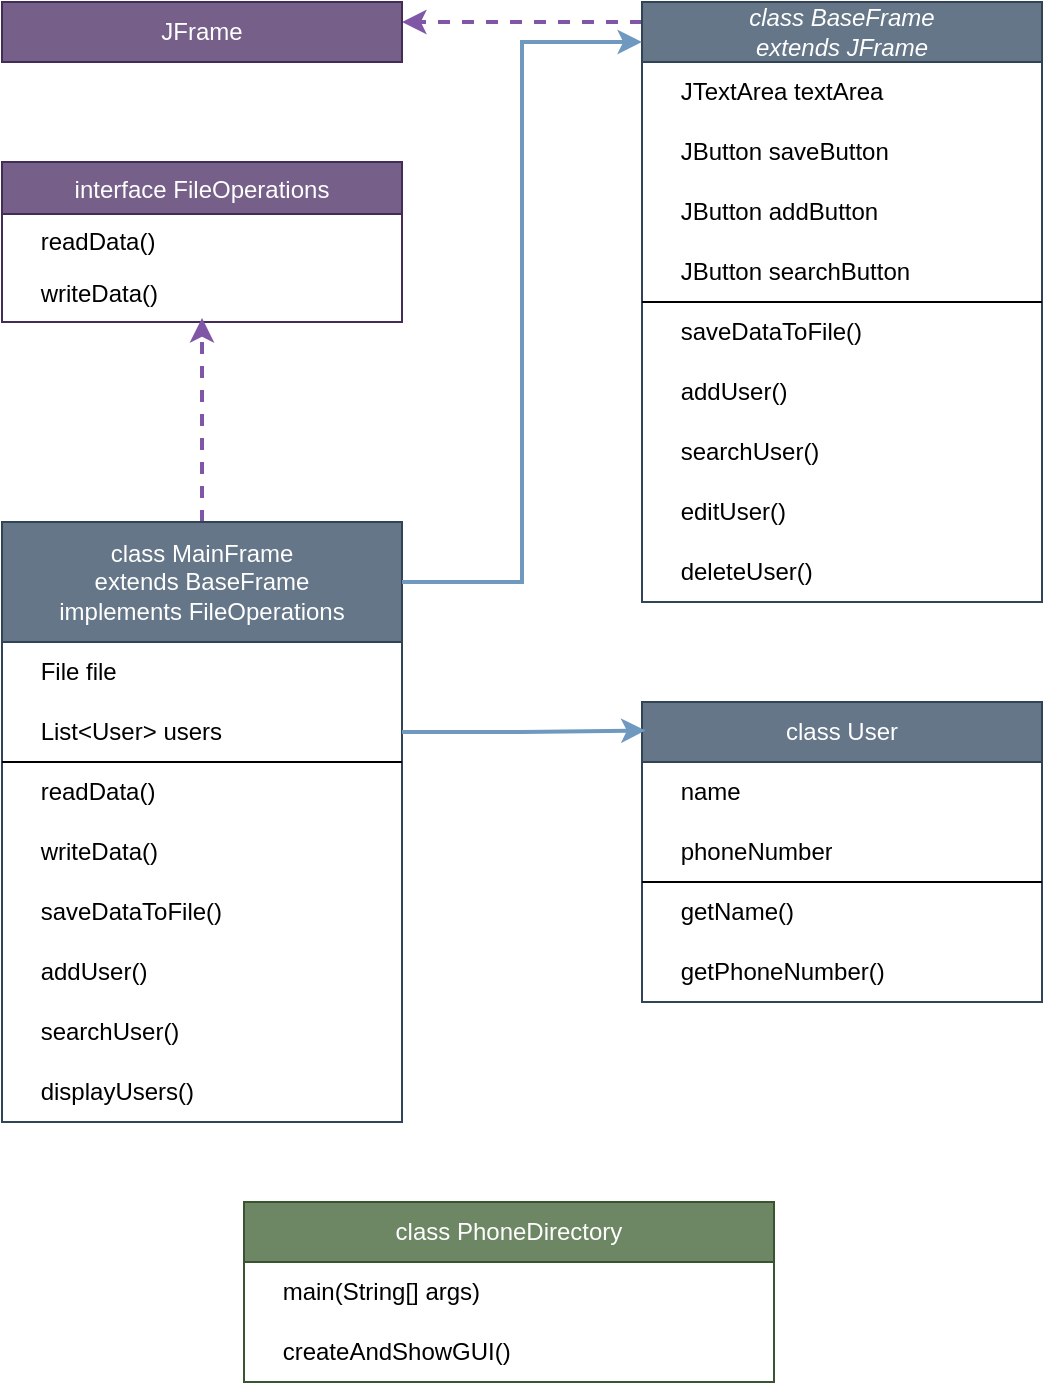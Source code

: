 <mxfile version="21.4.0" type="device">
  <diagram id="C5RBs43oDa-KdzZeNtuy" name="Page-1">
    <mxGraphModel dx="1434" dy="820" grid="1" gridSize="10" guides="1" tooltips="1" connect="1" arrows="1" fold="1" page="1" pageScale="1" pageWidth="827" pageHeight="1169" math="0" shadow="0">
      <root>
        <mxCell id="WIyWlLk6GJQsqaUBKTNV-0" />
        <mxCell id="WIyWlLk6GJQsqaUBKTNV-1" parent="WIyWlLk6GJQsqaUBKTNV-0" />
        <mxCell id="zkfFHV4jXpPFQw0GAbJ--0" value="interface FileOperations " style="swimlane;fontStyle=0;align=center;verticalAlign=top;childLayout=stackLayout;horizontal=1;startSize=26;horizontalStack=0;resizeParent=1;resizeLast=0;collapsible=1;marginBottom=0;rounded=0;shadow=0;strokeWidth=1;fillColor=#76608a;fontColor=#ffffff;strokeColor=#432D57;" parent="WIyWlLk6GJQsqaUBKTNV-1" vertex="1">
          <mxGeometry x="160" y="160" width="200" height="80" as="geometry">
            <mxRectangle x="230" y="140" width="160" height="26" as="alternateBounds" />
          </mxGeometry>
        </mxCell>
        <mxCell id="zkfFHV4jXpPFQw0GAbJ--1" value="    readData()" style="text;align=left;verticalAlign=top;spacingLeft=4;spacingRight=4;overflow=hidden;rotatable=0;points=[[0,0.5],[1,0.5]];portConstraint=eastwest;" parent="zkfFHV4jXpPFQw0GAbJ--0" vertex="1">
          <mxGeometry y="26" width="200" height="26" as="geometry" />
        </mxCell>
        <mxCell id="KUbe_UbgmjhwI2EaATtX-0" value="    writeData()" style="text;align=left;verticalAlign=top;spacingLeft=4;spacingRight=4;overflow=hidden;rotatable=0;points=[[0,0.5],[1,0.5]];portConstraint=eastwest;" parent="zkfFHV4jXpPFQw0GAbJ--0" vertex="1">
          <mxGeometry y="52" width="200" height="26" as="geometry" />
        </mxCell>
        <mxCell id="KUbe_UbgmjhwI2EaATtX-1" value="class User" style="swimlane;fontStyle=0;childLayout=stackLayout;horizontal=1;startSize=30;horizontalStack=0;resizeParent=1;resizeParentMax=0;resizeLast=0;collapsible=1;marginBottom=0;whiteSpace=wrap;html=1;fillColor=#647687;fontColor=#ffffff;strokeColor=#314354;" parent="WIyWlLk6GJQsqaUBKTNV-1" vertex="1">
          <mxGeometry x="480" y="430" width="200" height="150" as="geometry" />
        </mxCell>
        <mxCell id="KUbe_UbgmjhwI2EaATtX-2" value="&amp;nbsp;&amp;nbsp;&amp;nbsp; name" style="text;strokeColor=none;fillColor=none;align=left;verticalAlign=middle;spacingLeft=4;spacingRight=4;overflow=hidden;points=[[0,0.5],[1,0.5]];portConstraint=eastwest;rotatable=0;whiteSpace=wrap;html=1;" parent="KUbe_UbgmjhwI2EaATtX-1" vertex="1">
          <mxGeometry y="30" width="200" height="30" as="geometry" />
        </mxCell>
        <mxCell id="KUbe_UbgmjhwI2EaATtX-3" value="&amp;nbsp;&amp;nbsp;&amp;nbsp; phoneNumber" style="text;strokeColor=none;fillColor=none;align=left;verticalAlign=middle;spacingLeft=4;spacingRight=4;overflow=hidden;points=[[0,0.5],[1,0.5]];portConstraint=eastwest;rotatable=0;whiteSpace=wrap;html=1;" parent="KUbe_UbgmjhwI2EaATtX-1" vertex="1">
          <mxGeometry y="60" width="200" height="30" as="geometry" />
        </mxCell>
        <mxCell id="KUbe_UbgmjhwI2EaATtX-9" value="" style="endArrow=none;html=1;rounded=0;" parent="KUbe_UbgmjhwI2EaATtX-1" edge="1">
          <mxGeometry width="50" height="50" relative="1" as="geometry">
            <mxPoint y="90" as="sourcePoint" />
            <mxPoint x="200" y="90" as="targetPoint" />
          </mxGeometry>
        </mxCell>
        <mxCell id="KUbe_UbgmjhwI2EaATtX-7" value="&amp;nbsp;&amp;nbsp;&amp;nbsp; getName()" style="text;strokeColor=none;fillColor=none;align=left;verticalAlign=middle;spacingLeft=4;spacingRight=4;overflow=hidden;points=[[0,0.5],[1,0.5]];portConstraint=eastwest;rotatable=0;whiteSpace=wrap;html=1;" parent="KUbe_UbgmjhwI2EaATtX-1" vertex="1">
          <mxGeometry y="90" width="200" height="30" as="geometry" />
        </mxCell>
        <mxCell id="KUbe_UbgmjhwI2EaATtX-8" value="&amp;nbsp;&amp;nbsp;&amp;nbsp; getPhoneNumber()" style="text;strokeColor=none;fillColor=none;align=left;verticalAlign=middle;spacingLeft=4;spacingRight=4;overflow=hidden;points=[[0,0.5],[1,0.5]];portConstraint=eastwest;rotatable=0;whiteSpace=wrap;html=1;" parent="KUbe_UbgmjhwI2EaATtX-1" vertex="1">
          <mxGeometry y="120" width="200" height="30" as="geometry" />
        </mxCell>
        <mxCell id="KUbe_UbgmjhwI2EaATtX-49" value="" style="edgeStyle=orthogonalEdgeStyle;rounded=0;orthogonalLoop=1;jettySize=auto;html=1;fillColor=#76608a;strokeColor=#8056A6;strokeWidth=2;dashed=1;" parent="WIyWlLk6GJQsqaUBKTNV-1" source="KUbe_UbgmjhwI2EaATtX-10" target="KUbe_UbgmjhwI2EaATtX-48" edge="1">
          <mxGeometry relative="1" as="geometry">
            <Array as="points">
              <mxPoint x="380" y="90" />
              <mxPoint x="380" y="90" />
            </Array>
          </mxGeometry>
        </mxCell>
        <mxCell id="KUbe_UbgmjhwI2EaATtX-10" value="&lt;div&gt;&lt;i&gt;class BaseFrame &lt;br&gt;&lt;/i&gt;&lt;/div&gt;&lt;div&gt;&lt;i&gt;extends JFrame&lt;/i&gt;&lt;/div&gt;" style="swimlane;fontStyle=0;childLayout=stackLayout;horizontal=1;startSize=30;horizontalStack=0;resizeParent=1;resizeParentMax=0;resizeLast=0;collapsible=1;marginBottom=0;whiteSpace=wrap;html=1;fillColor=#647687;fontColor=#ffffff;strokeColor=#314354;" parent="WIyWlLk6GJQsqaUBKTNV-1" vertex="1">
          <mxGeometry x="480" y="80" width="200" height="300" as="geometry" />
        </mxCell>
        <mxCell id="KUbe_UbgmjhwI2EaATtX-11" value="&amp;nbsp;&amp;nbsp;&amp;nbsp; JTextArea textArea" style="text;strokeColor=none;fillColor=none;align=left;verticalAlign=middle;spacingLeft=4;spacingRight=4;overflow=hidden;points=[[0,0.5],[1,0.5]];portConstraint=eastwest;rotatable=0;whiteSpace=wrap;html=1;" parent="KUbe_UbgmjhwI2EaATtX-10" vertex="1">
          <mxGeometry y="30" width="200" height="30" as="geometry" />
        </mxCell>
        <mxCell id="KUbe_UbgmjhwI2EaATtX-12" value="&amp;nbsp;&amp;nbsp;&amp;nbsp; JButton saveButton" style="text;strokeColor=none;fillColor=none;align=left;verticalAlign=middle;spacingLeft=4;spacingRight=4;overflow=hidden;points=[[0,0.5],[1,0.5]];portConstraint=eastwest;rotatable=0;whiteSpace=wrap;html=1;" parent="KUbe_UbgmjhwI2EaATtX-10" vertex="1">
          <mxGeometry y="60" width="200" height="30" as="geometry" />
        </mxCell>
        <mxCell id="KUbe_UbgmjhwI2EaATtX-13" value="&amp;nbsp;&amp;nbsp;&amp;nbsp; JButton addButton" style="text;strokeColor=none;fillColor=none;align=left;verticalAlign=middle;spacingLeft=4;spacingRight=4;overflow=hidden;points=[[0,0.5],[1,0.5]];portConstraint=eastwest;rotatable=0;whiteSpace=wrap;html=1;" parent="KUbe_UbgmjhwI2EaATtX-10" vertex="1">
          <mxGeometry y="90" width="200" height="30" as="geometry" />
        </mxCell>
        <mxCell id="KUbe_UbgmjhwI2EaATtX-14" value="&amp;nbsp;&amp;nbsp;&amp;nbsp; JButton searchButton" style="text;strokeColor=none;fillColor=none;align=left;verticalAlign=middle;spacingLeft=4;spacingRight=4;overflow=hidden;points=[[0,0.5],[1,0.5]];portConstraint=eastwest;rotatable=0;whiteSpace=wrap;html=1;" parent="KUbe_UbgmjhwI2EaATtX-10" vertex="1">
          <mxGeometry y="120" width="200" height="30" as="geometry" />
        </mxCell>
        <mxCell id="KUbe_UbgmjhwI2EaATtX-22" value="" style="endArrow=none;html=1;rounded=0;" parent="KUbe_UbgmjhwI2EaATtX-10" edge="1">
          <mxGeometry width="50" height="50" relative="1" as="geometry">
            <mxPoint y="150" as="sourcePoint" />
            <mxPoint x="200" y="150" as="targetPoint" />
          </mxGeometry>
        </mxCell>
        <mxCell id="KUbe_UbgmjhwI2EaATtX-19" value="&amp;nbsp;&amp;nbsp;&amp;nbsp; saveDataToFile() " style="text;strokeColor=none;fillColor=none;align=left;verticalAlign=middle;spacingLeft=4;spacingRight=4;overflow=hidden;points=[[0,0.5],[1,0.5]];portConstraint=eastwest;rotatable=0;whiteSpace=wrap;html=1;" parent="KUbe_UbgmjhwI2EaATtX-10" vertex="1">
          <mxGeometry y="150" width="200" height="30" as="geometry" />
        </mxCell>
        <mxCell id="KUbe_UbgmjhwI2EaATtX-20" value="&amp;nbsp;&amp;nbsp;&amp;nbsp; addUser()" style="text;strokeColor=none;fillColor=none;align=left;verticalAlign=middle;spacingLeft=4;spacingRight=4;overflow=hidden;points=[[0,0.5],[1,0.5]];portConstraint=eastwest;rotatable=0;whiteSpace=wrap;html=1;" parent="KUbe_UbgmjhwI2EaATtX-10" vertex="1">
          <mxGeometry y="180" width="200" height="30" as="geometry" />
        </mxCell>
        <mxCell id="KUbe_UbgmjhwI2EaATtX-21" value="&amp;nbsp;&amp;nbsp;&amp;nbsp; searchUser()" style="text;strokeColor=none;fillColor=none;align=left;verticalAlign=middle;spacingLeft=4;spacingRight=4;overflow=hidden;points=[[0,0.5],[1,0.5]];portConstraint=eastwest;rotatable=0;whiteSpace=wrap;html=1;" parent="KUbe_UbgmjhwI2EaATtX-10" vertex="1">
          <mxGeometry y="210" width="200" height="30" as="geometry" />
        </mxCell>
        <mxCell id="KUbe_UbgmjhwI2EaATtX-53" value="&amp;nbsp;&amp;nbsp;&amp;nbsp; editUser()" style="text;strokeColor=none;fillColor=none;align=left;verticalAlign=middle;spacingLeft=4;spacingRight=4;overflow=hidden;points=[[0,0.5],[1,0.5]];portConstraint=eastwest;rotatable=0;whiteSpace=wrap;html=1;" parent="KUbe_UbgmjhwI2EaATtX-10" vertex="1">
          <mxGeometry y="240" width="200" height="30" as="geometry" />
        </mxCell>
        <mxCell id="KUbe_UbgmjhwI2EaATtX-54" value="&amp;nbsp;&amp;nbsp;&amp;nbsp; deleteUser()" style="text;strokeColor=none;fillColor=none;align=left;verticalAlign=middle;spacingLeft=4;spacingRight=4;overflow=hidden;points=[[0,0.5],[1,0.5]];portConstraint=eastwest;rotatable=0;whiteSpace=wrap;html=1;" parent="KUbe_UbgmjhwI2EaATtX-10" vertex="1">
          <mxGeometry y="270" width="200" height="30" as="geometry" />
        </mxCell>
        <mxCell id="KUbe_UbgmjhwI2EaATtX-38" value="" style="edgeStyle=orthogonalEdgeStyle;rounded=0;orthogonalLoop=1;jettySize=auto;html=1;fillColor=#76608a;strokeColor=#8056A6;strokeWidth=2;dashed=1;" parent="WIyWlLk6GJQsqaUBKTNV-1" source="KUbe_UbgmjhwI2EaATtX-23" target="KUbe_UbgmjhwI2EaATtX-0" edge="1">
          <mxGeometry relative="1" as="geometry">
            <Array as="points">
              <mxPoint x="260" y="290" />
              <mxPoint x="260" y="290" />
            </Array>
          </mxGeometry>
        </mxCell>
        <mxCell id="KUbe_UbgmjhwI2EaATtX-23" value="&lt;div&gt;class MainFrame &lt;br&gt;&lt;/div&gt;&lt;div&gt;extends BaseFrame &lt;br&gt;&lt;/div&gt;&lt;div&gt;implements FileOperations&lt;/div&gt;" style="swimlane;fontStyle=0;childLayout=stackLayout;horizontal=1;startSize=60;horizontalStack=0;resizeParent=1;resizeParentMax=0;resizeLast=0;collapsible=1;marginBottom=0;whiteSpace=wrap;html=1;fillColor=#647687;fontColor=#ffffff;strokeColor=#314354;" parent="WIyWlLk6GJQsqaUBKTNV-1" vertex="1">
          <mxGeometry x="160" y="340" width="200" height="300" as="geometry" />
        </mxCell>
        <mxCell id="KUbe_UbgmjhwI2EaATtX-24" value="&amp;nbsp;&amp;nbsp;&amp;nbsp; File file" style="text;strokeColor=none;fillColor=none;align=left;verticalAlign=middle;spacingLeft=4;spacingRight=4;overflow=hidden;points=[[0,0.5],[1,0.5]];portConstraint=eastwest;rotatable=0;whiteSpace=wrap;html=1;" parent="KUbe_UbgmjhwI2EaATtX-23" vertex="1">
          <mxGeometry y="60" width="200" height="30" as="geometry" />
        </mxCell>
        <mxCell id="KUbe_UbgmjhwI2EaATtX-25" value="&amp;nbsp;&amp;nbsp;&amp;nbsp; List&amp;lt;User&amp;gt; users" style="text;strokeColor=none;fillColor=none;align=left;verticalAlign=middle;spacingLeft=4;spacingRight=4;overflow=hidden;points=[[0,0.5],[1,0.5]];portConstraint=eastwest;rotatable=0;whiteSpace=wrap;html=1;" parent="KUbe_UbgmjhwI2EaATtX-23" vertex="1">
          <mxGeometry y="90" width="200" height="30" as="geometry" />
        </mxCell>
        <mxCell id="KUbe_UbgmjhwI2EaATtX-50" value="" style="endArrow=none;html=1;rounded=0;" parent="KUbe_UbgmjhwI2EaATtX-23" edge="1">
          <mxGeometry width="50" height="50" relative="1" as="geometry">
            <mxPoint y="120" as="sourcePoint" />
            <mxPoint x="200" y="120" as="targetPoint" />
          </mxGeometry>
        </mxCell>
        <mxCell id="KUbe_UbgmjhwI2EaATtX-28" value="&amp;nbsp;&amp;nbsp;&amp;nbsp; readData() " style="text;strokeColor=none;fillColor=none;align=left;verticalAlign=middle;spacingLeft=4;spacingRight=4;overflow=hidden;points=[[0,0.5],[1,0.5]];portConstraint=eastwest;rotatable=0;whiteSpace=wrap;html=1;" parent="KUbe_UbgmjhwI2EaATtX-23" vertex="1">
          <mxGeometry y="120" width="200" height="30" as="geometry" />
        </mxCell>
        <mxCell id="KUbe_UbgmjhwI2EaATtX-29" value="&amp;nbsp;&amp;nbsp;&amp;nbsp; writeData() " style="text;strokeColor=none;fillColor=none;align=left;verticalAlign=middle;spacingLeft=4;spacingRight=4;overflow=hidden;points=[[0,0.5],[1,0.5]];portConstraint=eastwest;rotatable=0;whiteSpace=wrap;html=1;" parent="KUbe_UbgmjhwI2EaATtX-23" vertex="1">
          <mxGeometry y="150" width="200" height="30" as="geometry" />
        </mxCell>
        <mxCell id="KUbe_UbgmjhwI2EaATtX-30" value="&amp;nbsp;&amp;nbsp;&amp;nbsp; saveDataToFile() " style="text;strokeColor=none;fillColor=none;align=left;verticalAlign=middle;spacingLeft=4;spacingRight=4;overflow=hidden;points=[[0,0.5],[1,0.5]];portConstraint=eastwest;rotatable=0;whiteSpace=wrap;html=1;" parent="KUbe_UbgmjhwI2EaATtX-23" vertex="1">
          <mxGeometry y="180" width="200" height="30" as="geometry" />
        </mxCell>
        <mxCell id="KUbe_UbgmjhwI2EaATtX-31" value="&amp;nbsp;&amp;nbsp;&amp;nbsp; addUser() " style="text;strokeColor=none;fillColor=none;align=left;verticalAlign=middle;spacingLeft=4;spacingRight=4;overflow=hidden;points=[[0,0.5],[1,0.5]];portConstraint=eastwest;rotatable=0;whiteSpace=wrap;html=1;" parent="KUbe_UbgmjhwI2EaATtX-23" vertex="1">
          <mxGeometry y="210" width="200" height="30" as="geometry" />
        </mxCell>
        <mxCell id="KUbe_UbgmjhwI2EaATtX-32" value="&amp;nbsp;&amp;nbsp;&amp;nbsp; searchUser()" style="text;strokeColor=none;fillColor=none;align=left;verticalAlign=middle;spacingLeft=4;spacingRight=4;overflow=hidden;points=[[0,0.5],[1,0.5]];portConstraint=eastwest;rotatable=0;whiteSpace=wrap;html=1;" parent="KUbe_UbgmjhwI2EaATtX-23" vertex="1">
          <mxGeometry y="240" width="200" height="30" as="geometry" />
        </mxCell>
        <mxCell id="KUbe_UbgmjhwI2EaATtX-33" value="&amp;nbsp;&amp;nbsp;&amp;nbsp; displayUsers()" style="text;strokeColor=none;fillColor=none;align=left;verticalAlign=middle;spacingLeft=4;spacingRight=4;overflow=hidden;points=[[0,0.5],[1,0.5]];portConstraint=eastwest;rotatable=0;whiteSpace=wrap;html=1;" parent="KUbe_UbgmjhwI2EaATtX-23" vertex="1">
          <mxGeometry y="270" width="200" height="30" as="geometry" />
        </mxCell>
        <mxCell id="KUbe_UbgmjhwI2EaATtX-34" value="class PhoneDirectory" style="swimlane;fontStyle=0;childLayout=stackLayout;horizontal=1;startSize=30;horizontalStack=0;resizeParent=1;resizeParentMax=0;resizeLast=0;collapsible=1;marginBottom=0;whiteSpace=wrap;html=1;fillColor=#6d8764;fontColor=#ffffff;strokeColor=#3A5431;" parent="WIyWlLk6GJQsqaUBKTNV-1" vertex="1">
          <mxGeometry x="281" y="680" width="265" height="90" as="geometry" />
        </mxCell>
        <mxCell id="KUbe_UbgmjhwI2EaATtX-35" value="&amp;nbsp;&amp;nbsp;&amp;nbsp; main(String[] args)" style="text;strokeColor=none;fillColor=none;align=left;verticalAlign=middle;spacingLeft=4;spacingRight=4;overflow=hidden;points=[[0,0.5],[1,0.5]];portConstraint=eastwest;rotatable=0;whiteSpace=wrap;html=1;" parent="KUbe_UbgmjhwI2EaATtX-34" vertex="1">
          <mxGeometry y="30" width="265" height="30" as="geometry" />
        </mxCell>
        <mxCell id="KUbe_UbgmjhwI2EaATtX-36" value="&amp;nbsp;&amp;nbsp;&amp;nbsp; createAndShowGUI()" style="text;strokeColor=none;fillColor=none;align=left;verticalAlign=middle;spacingLeft=4;spacingRight=4;overflow=hidden;points=[[0,0.5],[1,0.5]];portConstraint=eastwest;rotatable=0;whiteSpace=wrap;html=1;" parent="KUbe_UbgmjhwI2EaATtX-34" vertex="1">
          <mxGeometry y="60" width="265" height="30" as="geometry" />
        </mxCell>
        <mxCell id="KUbe_UbgmjhwI2EaATtX-47" style="edgeStyle=orthogonalEdgeStyle;rounded=0;orthogonalLoop=1;jettySize=auto;html=1;entryX=0.009;entryY=0.095;entryDx=0;entryDy=0;entryPerimeter=0;strokeWidth=2;strokeColor=#7099BF;" parent="WIyWlLk6GJQsqaUBKTNV-1" source="KUbe_UbgmjhwI2EaATtX-25" target="KUbe_UbgmjhwI2EaATtX-1" edge="1">
          <mxGeometry relative="1" as="geometry">
            <Array as="points">
              <mxPoint x="420" y="445" />
              <mxPoint x="482" y="444" />
            </Array>
          </mxGeometry>
        </mxCell>
        <mxCell id="KUbe_UbgmjhwI2EaATtX-48" value="JFrame" style="rounded=0;whiteSpace=wrap;html=1;fillColor=#76608a;fontColor=#ffffff;strokeColor=#432D57;" parent="WIyWlLk6GJQsqaUBKTNV-1" vertex="1">
          <mxGeometry x="160" y="80" width="200" height="30" as="geometry" />
        </mxCell>
        <mxCell id="KUbe_UbgmjhwI2EaATtX-52" style="edgeStyle=orthogonalEdgeStyle;rounded=0;orthogonalLoop=1;jettySize=auto;html=1;fillColor=#647687;strokeColor=#7099BF;strokeWidth=2;" parent="WIyWlLk6GJQsqaUBKTNV-1" target="KUbe_UbgmjhwI2EaATtX-10" edge="1">
          <mxGeometry relative="1" as="geometry">
            <mxPoint x="360" y="370" as="sourcePoint" />
            <mxPoint x="478" y="174" as="targetPoint" />
            <Array as="points">
              <mxPoint x="420" y="370" />
              <mxPoint x="420" y="100" />
            </Array>
          </mxGeometry>
        </mxCell>
      </root>
    </mxGraphModel>
  </diagram>
</mxfile>
